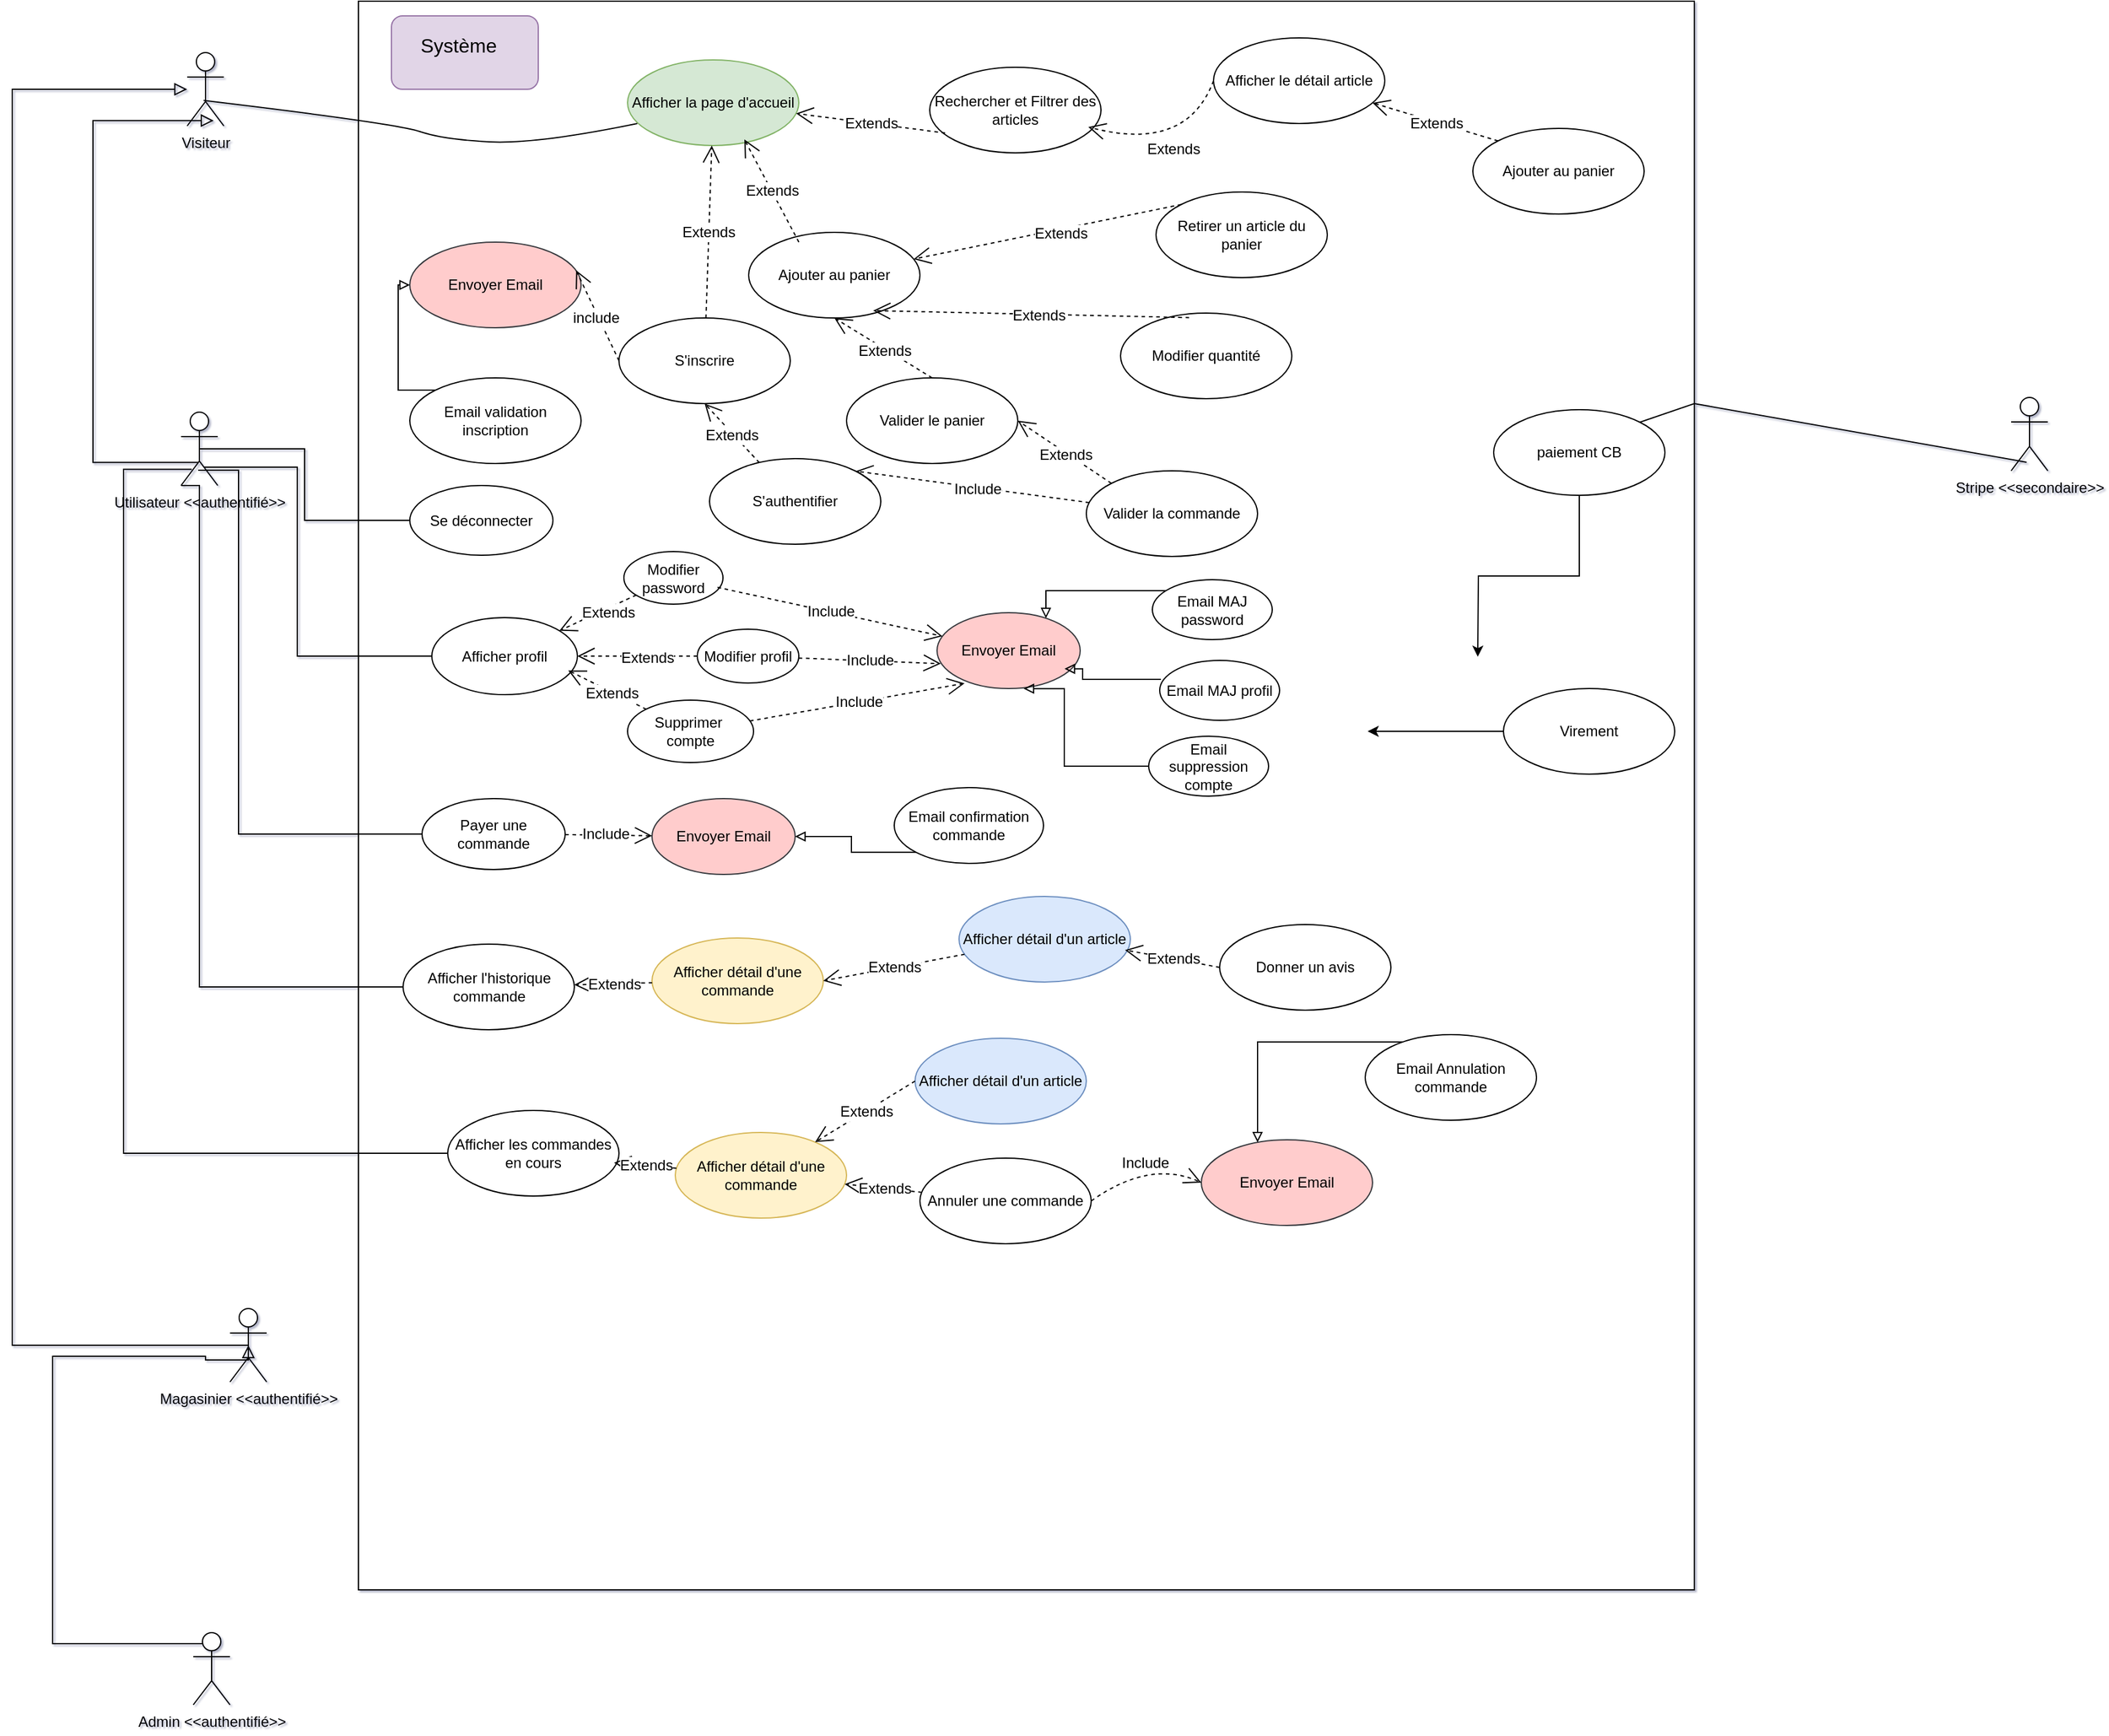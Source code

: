 <mxfile version="25.0.1">
  <diagram name="Page-1" id="9c5VqKnEQqEN2nJL3gRs">
    <mxGraphModel dx="3582" dy="1984" grid="0" gridSize="10" guides="1" tooltips="1" connect="1" arrows="1" fold="1" page="0" pageScale="1" pageWidth="827" pageHeight="1169" background="none" math="0" shadow="1">
      <root>
        <mxCell id="0" />
        <mxCell id="1" parent="0" />
        <mxCell id="eptEWOqKpFL5f9zr5Qak-438" value="Visiteur" style="shape=umlActor;verticalLabelPosition=bottom;verticalAlign=top;html=1;" parent="1" vertex="1">
          <mxGeometry x="-490" y="-323" width="30" height="60" as="geometry" />
        </mxCell>
        <mxCell id="eptEWOqKpFL5f9zr5Qak-456" style="edgeStyle=elbowEdgeStyle;rounded=0;orthogonalLoop=1;jettySize=auto;html=1;exitX=0.5;exitY=0.5;exitDx=0;exitDy=0;exitPerimeter=0;fontSize=12;startSize=8;endSize=8;endArrow=block;endFill=0;" parent="1" source="eptEWOqKpFL5f9zr5Qak-439" target="eptEWOqKpFL5f9zr5Qak-438" edge="1">
          <mxGeometry relative="1" as="geometry">
            <Array as="points">
              <mxPoint x="-633" y="1" />
            </Array>
          </mxGeometry>
        </mxCell>
        <mxCell id="eptEWOqKpFL5f9zr5Qak-439" value="Magasinier &amp;lt;&amp;lt;authentifié&amp;gt;&amp;gt;" style="shape=umlActor;verticalLabelPosition=bottom;verticalAlign=top;html=1;" parent="1" vertex="1">
          <mxGeometry x="-455" y="704" width="30" height="60" as="geometry" />
        </mxCell>
        <mxCell id="eptEWOqKpFL5f9zr5Qak-440" value="Utilisateur &amp;lt;&amp;lt;authentifié&amp;gt;&amp;gt;" style="shape=umlActor;verticalLabelPosition=bottom;verticalAlign=top;html=1;" parent="1" vertex="1">
          <mxGeometry x="-495" y="-29" width="30" height="60" as="geometry" />
        </mxCell>
        <mxCell id="eptEWOqKpFL5f9zr5Qak-441" value="Stripe &amp;lt;&amp;lt;secondaire&amp;gt;&amp;gt;" style="shape=umlActor;verticalLabelPosition=bottom;verticalAlign=top;html=1;" parent="1" vertex="1">
          <mxGeometry x="1001" y="-41" width="30" height="60" as="geometry" />
        </mxCell>
        <mxCell id="eptEWOqKpFL5f9zr5Qak-442" value="" style="rounded=0;whiteSpace=wrap;html=1;" parent="1" vertex="1">
          <mxGeometry x="-350" y="-365" width="1092" height="1299" as="geometry" />
        </mxCell>
        <mxCell id="eptEWOqKpFL5f9zr5Qak-443" value="" style="rounded=1;whiteSpace=wrap;html=1;fillColor=#e1d5e7;strokeColor=#9673a6;" parent="1" vertex="1">
          <mxGeometry x="-323" y="-353" width="120" height="60" as="geometry" />
        </mxCell>
        <mxCell id="eptEWOqKpFL5f9zr5Qak-444" value="Système" style="text;strokeColor=none;fillColor=none;html=1;align=center;verticalAlign=middle;whiteSpace=wrap;rounded=0;fontSize=16;" parent="1" vertex="1">
          <mxGeometry x="-298" y="-344" width="60" height="30" as="geometry" />
        </mxCell>
        <mxCell id="eptEWOqKpFL5f9zr5Qak-450" value="" style="endArrow=none;html=1;rounded=0;fontSize=12;startSize=8;endSize=8;curved=1;exitX=0.447;exitY=0.653;exitDx=0;exitDy=0;exitPerimeter=0;" parent="1" source="eptEWOqKpFL5f9zr5Qak-438" edge="1">
          <mxGeometry width="50" height="50" relative="1" as="geometry">
            <mxPoint x="299" y="77" as="sourcePoint" />
            <mxPoint x="-122" y="-265" as="targetPoint" />
            <Array as="points">
              <mxPoint x="-319" y="-265" />
              <mxPoint x="-281" y="-252" />
              <mxPoint x="-205" y="-248" />
            </Array>
          </mxGeometry>
        </mxCell>
        <mxCell id="eptEWOqKpFL5f9zr5Qak-453" style="edgeStyle=orthogonalEdgeStyle;rounded=0;orthogonalLoop=1;jettySize=auto;html=1;exitX=0.5;exitY=0.5;exitDx=0;exitDy=0;exitPerimeter=0;fontSize=12;startSize=8;endSize=8;entryX=0.5;entryY=0.5;entryDx=0;entryDy=0;entryPerimeter=0;endArrow=block;endFill=0;" parent="1" source="eptEWOqKpFL5f9zr5Qak-451" target="eptEWOqKpFL5f9zr5Qak-439" edge="1">
          <mxGeometry relative="1" as="geometry">
            <Array as="points">
              <mxPoint x="-470" y="978" />
              <mxPoint x="-600" y="978" />
              <mxPoint x="-600" y="743" />
              <mxPoint x="-475" y="743" />
              <mxPoint x="-475" y="746" />
              <mxPoint x="-440" y="746" />
            </Array>
          </mxGeometry>
        </mxCell>
        <mxCell id="eptEWOqKpFL5f9zr5Qak-451" value="Admin &amp;lt;&amp;lt;authentifié&amp;gt;&amp;gt;" style="shape=umlActor;verticalLabelPosition=bottom;verticalAlign=top;html=1;" parent="1" vertex="1">
          <mxGeometry x="-485" y="969" width="30" height="59" as="geometry" />
        </mxCell>
        <mxCell id="eptEWOqKpFL5f9zr5Qak-452" style="edgeStyle=elbowEdgeStyle;rounded=0;orthogonalLoop=1;jettySize=auto;html=1;exitX=0.466;exitY=0.686;exitDx=0;exitDy=0;exitPerimeter=0;entryX=0.722;entryY=0.927;entryDx=0;entryDy=0;entryPerimeter=0;fontSize=12;startSize=8;endSize=8;endArrow=block;endFill=0;" parent="1" source="eptEWOqKpFL5f9zr5Qak-440" target="eptEWOqKpFL5f9zr5Qak-438" edge="1">
          <mxGeometry relative="1" as="geometry">
            <Array as="points">
              <mxPoint x="-567" y="-89" />
            </Array>
          </mxGeometry>
        </mxCell>
        <mxCell id="eptEWOqKpFL5f9zr5Qak-458" value="Rechercher et Filtrer des articles" style="ellipse;whiteSpace=wrap;html=1;" parent="1" vertex="1">
          <mxGeometry x="117" y="-311" width="140" height="70" as="geometry" />
        </mxCell>
        <mxCell id="eptEWOqKpFL5f9zr5Qak-459" value="Afficher la page d&#39;accueil" style="ellipse;whiteSpace=wrap;html=1;fillColor=#d5e8d4;strokeColor=#82b366;" parent="1" vertex="1">
          <mxGeometry x="-130" y="-317" width="140" height="70" as="geometry" />
        </mxCell>
        <mxCell id="eptEWOqKpFL5f9zr5Qak-460" value="Extends" style="endArrow=open;endSize=12;dashed=1;html=1;rounded=0;fontSize=12;curved=1;exitX=0.09;exitY=0.768;exitDx=0;exitDy=0;exitPerimeter=0;" parent="1" source="eptEWOqKpFL5f9zr5Qak-458" target="eptEWOqKpFL5f9zr5Qak-459" edge="1">
          <mxGeometry x="-0.004" width="160" relative="1" as="geometry">
            <mxPoint x="62" y="-177" as="sourcePoint" />
            <mxPoint x="222" y="-177" as="targetPoint" />
            <mxPoint as="offset" />
          </mxGeometry>
        </mxCell>
        <mxCell id="eptEWOqKpFL5f9zr5Qak-461" value="Afficher le détail article" style="ellipse;whiteSpace=wrap;html=1;" parent="1" vertex="1">
          <mxGeometry x="349" y="-335" width="140" height="70" as="geometry" />
        </mxCell>
        <mxCell id="eptEWOqKpFL5f9zr5Qak-462" value="Extends" style="endArrow=open;endSize=12;dashed=1;html=1;rounded=0;fontSize=12;curved=1;exitX=0;exitY=0.5;exitDx=0;exitDy=0;entryX=0.926;entryY=0.698;entryDx=0;entryDy=0;entryPerimeter=0;" parent="1" source="eptEWOqKpFL5f9zr5Qak-461" target="eptEWOqKpFL5f9zr5Qak-458" edge="1">
          <mxGeometry x="0.01" width="160" relative="1" as="geometry">
            <mxPoint x="438" y="-216" as="sourcePoint" />
            <mxPoint x="315" y="-221" as="targetPoint" />
            <Array as="points">
              <mxPoint x="327" y="-241" />
            </Array>
            <mxPoint as="offset" />
          </mxGeometry>
        </mxCell>
        <mxCell id="eptEWOqKpFL5f9zr5Qak-463" value="Ajouter au panier" style="ellipse;whiteSpace=wrap;html=1;" parent="1" vertex="1">
          <mxGeometry x="561" y="-261" width="140" height="70" as="geometry" />
        </mxCell>
        <mxCell id="eptEWOqKpFL5f9zr5Qak-465" value="Extends" style="endArrow=open;endSize=12;dashed=1;html=1;rounded=0;fontSize=12;curved=1;exitX=0;exitY=0;exitDx=0;exitDy=0;" parent="1" source="eptEWOqKpFL5f9zr5Qak-463" target="eptEWOqKpFL5f9zr5Qak-461" edge="1">
          <mxGeometry x="-0.033" y="1" width="160" relative="1" as="geometry">
            <mxPoint x="607" y="-241" as="sourcePoint" />
            <mxPoint x="512" y="-249" as="targetPoint" />
            <mxPoint as="offset" />
          </mxGeometry>
        </mxCell>
        <mxCell id="eptEWOqKpFL5f9zr5Qak-466" value="Ajouter au panier" style="ellipse;whiteSpace=wrap;html=1;" parent="1" vertex="1">
          <mxGeometry x="-31" y="-176" width="140" height="70" as="geometry" />
        </mxCell>
        <mxCell id="eptEWOqKpFL5f9zr5Qak-467" value="Extends" style="endArrow=open;endSize=12;dashed=1;html=1;rounded=0;fontSize=12;curved=1;exitX=0.293;exitY=0.114;exitDx=0;exitDy=0;exitPerimeter=0;entryX=0.682;entryY=0.929;entryDx=0;entryDy=0;entryPerimeter=0;" parent="1" source="eptEWOqKpFL5f9zr5Qak-466" target="eptEWOqKpFL5f9zr5Qak-459" edge="1">
          <mxGeometry x="-0.004" width="160" relative="1" as="geometry">
            <mxPoint x="94" y="-221" as="sourcePoint" />
            <mxPoint x="7" y="-226" as="targetPoint" />
            <mxPoint as="offset" />
          </mxGeometry>
        </mxCell>
        <mxCell id="eptEWOqKpFL5f9zr5Qak-468" value="Retirer un article du panier" style="ellipse;whiteSpace=wrap;html=1;" parent="1" vertex="1">
          <mxGeometry x="302" y="-209" width="140" height="70" as="geometry" />
        </mxCell>
        <mxCell id="eptEWOqKpFL5f9zr5Qak-469" value="Extends" style="endArrow=open;endSize=12;dashed=1;html=1;rounded=0;fontSize=12;curved=1;exitX=0;exitY=0;exitDx=0;exitDy=0;" parent="1" source="eptEWOqKpFL5f9zr5Qak-468" target="eptEWOqKpFL5f9zr5Qak-466" edge="1">
          <mxGeometry x="-0.093" y="4" width="160" relative="1" as="geometry">
            <mxPoint x="313" y="-135" as="sourcePoint" />
            <mxPoint x="243" y="-181" as="targetPoint" />
            <mxPoint as="offset" />
          </mxGeometry>
        </mxCell>
        <mxCell id="eptEWOqKpFL5f9zr5Qak-470" value="Modifier quantité" style="ellipse;whiteSpace=wrap;html=1;" parent="1" vertex="1">
          <mxGeometry x="273" y="-110" width="140" height="70" as="geometry" />
        </mxCell>
        <mxCell id="eptEWOqKpFL5f9zr5Qak-471" value="Extends" style="endArrow=open;endSize=12;dashed=1;html=1;rounded=0;fontSize=12;curved=1;exitX=0.4;exitY=0.053;exitDx=0;exitDy=0;entryX=0.727;entryY=0.914;entryDx=0;entryDy=0;entryPerimeter=0;exitPerimeter=0;" parent="1" source="eptEWOqKpFL5f9zr5Qak-470" target="eptEWOqKpFL5f9zr5Qak-466" edge="1">
          <mxGeometry x="-0.051" y="1" width="160" relative="1" as="geometry">
            <mxPoint x="183" y="-101" as="sourcePoint" />
            <mxPoint x="63" y="-104" as="targetPoint" />
            <mxPoint x="-1" as="offset" />
          </mxGeometry>
        </mxCell>
        <mxCell id="eptEWOqKpFL5f9zr5Qak-472" value="Valider le panier" style="ellipse;whiteSpace=wrap;html=1;" parent="1" vertex="1">
          <mxGeometry x="49" y="-57" width="140" height="70" as="geometry" />
        </mxCell>
        <mxCell id="eptEWOqKpFL5f9zr5Qak-477" value="Extends" style="endArrow=open;endSize=12;dashed=1;html=1;rounded=0;fontSize=12;curved=1;exitX=0.5;exitY=0;exitDx=0;exitDy=0;entryX=0.5;entryY=1;entryDx=0;entryDy=0;" parent="1" source="eptEWOqKpFL5f9zr5Qak-472" target="eptEWOqKpFL5f9zr5Qak-466" edge="1">
          <mxGeometry x="-0.051" y="1" width="160" relative="1" as="geometry">
            <mxPoint x="178" y="-76" as="sourcePoint" />
            <mxPoint x="-6" y="-77" as="targetPoint" />
            <mxPoint x="-1" as="offset" />
          </mxGeometry>
        </mxCell>
        <mxCell id="eptEWOqKpFL5f9zr5Qak-478" value="Valider la commande" style="ellipse;whiteSpace=wrap;html=1;" parent="1" vertex="1">
          <mxGeometry x="245" y="19" width="140" height="70" as="geometry" />
        </mxCell>
        <mxCell id="eptEWOqKpFL5f9zr5Qak-479" value="S&#39;authentifier" style="ellipse;whiteSpace=wrap;html=1;" parent="1" vertex="1">
          <mxGeometry x="-63" y="9" width="140" height="70" as="geometry" />
        </mxCell>
        <mxCell id="eptEWOqKpFL5f9zr5Qak-480" value="Extends" style="endArrow=open;endSize=12;dashed=1;html=1;rounded=0;fontSize=12;curved=1;exitX=0;exitY=0;exitDx=0;exitDy=0;entryX=1;entryY=0.5;entryDx=0;entryDy=0;" parent="1" source="eptEWOqKpFL5f9zr5Qak-478" target="eptEWOqKpFL5f9zr5Qak-472" edge="1">
          <mxGeometry x="-0.051" y="1" width="160" relative="1" as="geometry">
            <mxPoint x="261" y="-28" as="sourcePoint" />
            <mxPoint x="77" y="-29" as="targetPoint" />
            <mxPoint x="-1" as="offset" />
          </mxGeometry>
        </mxCell>
        <mxCell id="eptEWOqKpFL5f9zr5Qak-481" value="Include" style="endArrow=open;endSize=12;dashed=1;html=1;rounded=0;fontSize=12;curved=1;entryX=1;entryY=0;entryDx=0;entryDy=0;" parent="1" source="eptEWOqKpFL5f9zr5Qak-478" target="eptEWOqKpFL5f9zr5Qak-479" edge="1">
          <mxGeometry x="-0.051" y="1" width="160" relative="1" as="geometry">
            <mxPoint x="265" y="57" as="sourcePoint" />
            <mxPoint x="140" y="34" as="targetPoint" />
            <mxPoint x="-1" as="offset" />
          </mxGeometry>
        </mxCell>
        <mxCell id="eptEWOqKpFL5f9zr5Qak-482" value="S&#39;inscrire" style="ellipse;whiteSpace=wrap;html=1;" parent="1" vertex="1">
          <mxGeometry x="-137" y="-106" width="140" height="70" as="geometry" />
        </mxCell>
        <mxCell id="eptEWOqKpFL5f9zr5Qak-483" value="Extends" style="endArrow=open;endSize=12;dashed=1;html=1;rounded=0;fontSize=12;curved=1;" parent="1" source="eptEWOqKpFL5f9zr5Qak-482" target="eptEWOqKpFL5f9zr5Qak-459" edge="1">
          <mxGeometry x="-0.004" width="160" relative="1" as="geometry">
            <mxPoint x="-108" y="-137" as="sourcePoint" />
            <mxPoint x="-121" y="-203" as="targetPoint" />
            <mxPoint as="offset" />
          </mxGeometry>
        </mxCell>
        <mxCell id="eptEWOqKpFL5f9zr5Qak-484" value="Extends" style="endArrow=open;endSize=12;dashed=1;html=1;rounded=0;fontSize=12;curved=1;entryX=0.5;entryY=1;entryDx=0;entryDy=0;" parent="1" source="eptEWOqKpFL5f9zr5Qak-479" target="eptEWOqKpFL5f9zr5Qak-482" edge="1">
          <mxGeometry x="-0.051" y="1" width="160" relative="1" as="geometry">
            <mxPoint x="117" y="161" as="sourcePoint" />
            <mxPoint x="-8" y="138" as="targetPoint" />
            <mxPoint x="-1" as="offset" />
          </mxGeometry>
        </mxCell>
        <mxCell id="eptEWOqKpFL5f9zr5Qak-486" value="Donner un avis" style="ellipse;whiteSpace=wrap;html=1;" parent="1" vertex="1">
          <mxGeometry x="354" y="390" width="140" height="70" as="geometry" />
        </mxCell>
        <mxCell id="eptEWOqKpFL5f9zr5Qak-487" value="Afficher détail d&#39;un article" style="ellipse;whiteSpace=wrap;html=1;fillColor=#dae8fc;strokeColor=#6c8ebf;" parent="1" vertex="1">
          <mxGeometry x="141" y="367" width="140" height="70" as="geometry" />
        </mxCell>
        <mxCell id="eptEWOqKpFL5f9zr5Qak-490" value="Afficher l&#39;historique commande" style="ellipse;whiteSpace=wrap;html=1;" parent="1" vertex="1">
          <mxGeometry x="-313.5" y="406" width="140" height="70" as="geometry" />
        </mxCell>
        <mxCell id="TKQqoJFlodi9gz9uk7SD-3" value="Afficher les commandes en cours" style="ellipse;whiteSpace=wrap;html=1;" parent="1" vertex="1">
          <mxGeometry x="-277" y="542" width="140" height="70" as="geometry" />
        </mxCell>
        <mxCell id="TKQqoJFlodi9gz9uk7SD-8" value="" style="endArrow=none;html=1;rounded=0;exitX=1;exitY=0;exitDx=0;exitDy=0;entryX=0.422;entryY=0.883;entryDx=0;entryDy=0;entryPerimeter=0;" parent="1" source="TKQqoJFlodi9gz9uk7SD-9" target="eptEWOqKpFL5f9zr5Qak-441" edge="1">
          <mxGeometry width="50" height="50" relative="1" as="geometry">
            <mxPoint x="597" y="173" as="sourcePoint" />
            <mxPoint x="647" y="123" as="targetPoint" />
            <Array as="points">
              <mxPoint x="742" y="-36" />
            </Array>
          </mxGeometry>
        </mxCell>
        <mxCell id="TKQqoJFlodi9gz9uk7SD-12" style="edgeStyle=orthogonalEdgeStyle;rounded=0;orthogonalLoop=1;jettySize=auto;html=1;exitX=0.5;exitY=1;exitDx=0;exitDy=0;" parent="1" source="TKQqoJFlodi9gz9uk7SD-9" edge="1">
          <mxGeometry relative="1" as="geometry">
            <mxPoint x="565" y="171" as="targetPoint" />
          </mxGeometry>
        </mxCell>
        <mxCell id="TKQqoJFlodi9gz9uk7SD-9" value="paiement CB" style="ellipse;whiteSpace=wrap;html=1;" parent="1" vertex="1">
          <mxGeometry x="578" y="-31" width="140" height="70" as="geometry" />
        </mxCell>
        <mxCell id="TKQqoJFlodi9gz9uk7SD-14" style="edgeStyle=orthogonalEdgeStyle;rounded=0;orthogonalLoop=1;jettySize=auto;html=1;" parent="1" source="TKQqoJFlodi9gz9uk7SD-13" edge="1">
          <mxGeometry relative="1" as="geometry">
            <mxPoint x="475" y="232" as="targetPoint" />
          </mxGeometry>
        </mxCell>
        <mxCell id="TKQqoJFlodi9gz9uk7SD-13" value="Virement" style="ellipse;whiteSpace=wrap;html=1;" parent="1" vertex="1">
          <mxGeometry x="586" y="197" width="140" height="70" as="geometry" />
        </mxCell>
        <mxCell id="gUUMjSr0hA3NpXQRJFyO-1" value="Envoyer Email" style="ellipse;whiteSpace=wrap;html=1;fillColor=#ffcccc;strokeColor=#36393d;" vertex="1" parent="1">
          <mxGeometry x="-308" y="-168" width="140" height="70" as="geometry" />
        </mxCell>
        <mxCell id="gUUMjSr0hA3NpXQRJFyO-2" value="Email validation inscription" style="ellipse;whiteSpace=wrap;html=1;" vertex="1" parent="1">
          <mxGeometry x="-308" y="-57" width="140" height="70" as="geometry" />
        </mxCell>
        <mxCell id="gUUMjSr0hA3NpXQRJFyO-3" style="edgeStyle=elbowEdgeStyle;rounded=0;orthogonalLoop=1;jettySize=auto;html=1;fontSize=12;endArrow=block;endFill=0;" edge="1" parent="1" source="gUUMjSr0hA3NpXQRJFyO-2" target="gUUMjSr0hA3NpXQRJFyO-1">
          <mxGeometry relative="1" as="geometry">
            <Array as="points">
              <mxPoint x="-317.5" y="-47" />
            </Array>
            <mxPoint x="-231.5" y="54" as="sourcePoint" />
            <mxPoint x="-218.5" y="-225" as="targetPoint" />
          </mxGeometry>
        </mxCell>
        <mxCell id="gUUMjSr0hA3NpXQRJFyO-4" value="include" style="endArrow=open;endSize=12;dashed=1;html=1;rounded=0;fontSize=12;curved=1;entryX=0.971;entryY=0.329;entryDx=0;entryDy=0;entryPerimeter=0;exitX=0;exitY=0.5;exitDx=0;exitDy=0;" edge="1" parent="1" source="eptEWOqKpFL5f9zr5Qak-482" target="gUUMjSr0hA3NpXQRJFyO-1">
          <mxGeometry x="-0.051" y="1" width="160" relative="1" as="geometry">
            <mxPoint x="-148" y="-62" as="sourcePoint" />
            <mxPoint x="-119" y="-179" as="targetPoint" />
            <mxPoint x="-1" as="offset" />
          </mxGeometry>
        </mxCell>
        <mxCell id="gUUMjSr0hA3NpXQRJFyO-5" value="Se déconnecter" style="ellipse;whiteSpace=wrap;html=1;" vertex="1" parent="1">
          <mxGeometry x="-308" y="31" width="117" height="57" as="geometry" />
        </mxCell>
        <mxCell id="gUUMjSr0hA3NpXQRJFyO-6" value="" style="endArrow=none;html=1;rounded=0;fontSize=12;startSize=8;endSize=8;exitX=0.5;exitY=0.5;exitDx=0;exitDy=0;exitPerimeter=0;edgeStyle=elbowEdgeStyle;" edge="1" parent="1" source="eptEWOqKpFL5f9zr5Qak-440" target="gUUMjSr0hA3NpXQRJFyO-5">
          <mxGeometry width="50" height="50" relative="1" as="geometry">
            <mxPoint x="-482" y="27" as="sourcePoint" />
            <mxPoint x="-189" y="78" as="targetPoint" />
          </mxGeometry>
        </mxCell>
        <mxCell id="gUUMjSr0hA3NpXQRJFyO-8" value="Payer une commande" style="ellipse;whiteSpace=wrap;html=1;" vertex="1" parent="1">
          <mxGeometry x="-298" y="287" width="117" height="58" as="geometry" />
        </mxCell>
        <mxCell id="gUUMjSr0hA3NpXQRJFyO-9" value="Envoyer Email" style="ellipse;whiteSpace=wrap;html=1;fillColor=#ffcccc;strokeColor=#36393d;" vertex="1" parent="1">
          <mxGeometry x="-110" y="287" width="117" height="62" as="geometry" />
        </mxCell>
        <mxCell id="gUUMjSr0hA3NpXQRJFyO-10" value="Include" style="endArrow=open;endSize=12;dashed=1;html=1;rounded=0;fontSize=12;curved=1;" edge="1" parent="1" source="gUUMjSr0hA3NpXQRJFyO-8" target="gUUMjSr0hA3NpXQRJFyO-9">
          <mxGeometry x="-0.051" y="1" width="160" relative="1" as="geometry">
            <mxPoint x="-67" y="334" as="sourcePoint" />
            <mxPoint x="-117" y="257" as="targetPoint" />
            <mxPoint x="-1" as="offset" />
          </mxGeometry>
        </mxCell>
        <mxCell id="gUUMjSr0hA3NpXQRJFyO-11" value="Email confirmation commande" style="ellipse;whiteSpace=wrap;html=1;" vertex="1" parent="1">
          <mxGeometry x="88" y="278" width="122" height="62" as="geometry" />
        </mxCell>
        <mxCell id="gUUMjSr0hA3NpXQRJFyO-12" style="edgeStyle=elbowEdgeStyle;rounded=0;orthogonalLoop=1;jettySize=auto;html=1;fontSize=12;endArrow=block;endFill=0;exitX=0;exitY=1;exitDx=0;exitDy=0;entryX=1;entryY=0.5;entryDx=0;entryDy=0;" edge="1" parent="1" source="gUUMjSr0hA3NpXQRJFyO-11" target="gUUMjSr0hA3NpXQRJFyO-9">
          <mxGeometry relative="1" as="geometry">
            <Array as="points">
              <mxPoint x="53" y="318" />
            </Array>
            <mxPoint x="-31" y="394" as="sourcePoint" />
            <mxPoint x="-52" y="308" as="targetPoint" />
          </mxGeometry>
        </mxCell>
        <mxCell id="gUUMjSr0hA3NpXQRJFyO-15" value="" style="endArrow=none;html=1;rounded=0;edgeStyle=elbowEdgeStyle;" edge="1" parent="1" target="gUUMjSr0hA3NpXQRJFyO-8">
          <mxGeometry width="50" height="50" relative="1" as="geometry">
            <mxPoint x="-481" y="18.5" as="sourcePoint" />
            <mxPoint x="140" y="461.5" as="targetPoint" />
            <Array as="points">
              <mxPoint x="-448" y="132" />
            </Array>
          </mxGeometry>
        </mxCell>
        <mxCell id="gUUMjSr0hA3NpXQRJFyO-16" value="" style="endArrow=none;html=1;rounded=0;exitX=0;exitY=1;exitDx=0;exitDy=0;exitPerimeter=0;edgeStyle=elbowEdgeStyle;" edge="1" parent="1" source="eptEWOqKpFL5f9zr5Qak-440" target="eptEWOqKpFL5f9zr5Qak-490">
          <mxGeometry width="50" height="50" relative="1" as="geometry">
            <mxPoint x="-511" y="178" as="sourcePoint" />
            <mxPoint x="-296" y="354.5" as="targetPoint" />
            <Array as="points">
              <mxPoint x="-480" y="191" />
            </Array>
          </mxGeometry>
        </mxCell>
        <mxCell id="gUUMjSr0hA3NpXQRJFyO-17" value="Afficher détail d&#39;une commande" style="ellipse;whiteSpace=wrap;html=1;fillColor=#fff2cc;strokeColor=#d6b656;" vertex="1" parent="1">
          <mxGeometry x="-110" y="401" width="140" height="70" as="geometry" />
        </mxCell>
        <mxCell id="gUUMjSr0hA3NpXQRJFyO-18" value="Extends" style="endArrow=open;endSize=12;dashed=1;html=1;rounded=0;fontSize=12;curved=1;" edge="1" parent="1" source="gUUMjSr0hA3NpXQRJFyO-17" target="eptEWOqKpFL5f9zr5Qak-490">
          <mxGeometry x="-0.051" y="1" width="160" relative="1" as="geometry">
            <mxPoint x="-46" y="542" as="sourcePoint" />
            <mxPoint x="-96" y="465" as="targetPoint" />
            <mxPoint x="-1" as="offset" />
          </mxGeometry>
        </mxCell>
        <mxCell id="gUUMjSr0hA3NpXQRJFyO-20" value="Extends" style="endArrow=open;endSize=12;dashed=1;html=1;rounded=0;fontSize=12;curved=1;entryX=1;entryY=0.5;entryDx=0;entryDy=0;" edge="1" parent="1" source="eptEWOqKpFL5f9zr5Qak-487" target="gUUMjSr0hA3NpXQRJFyO-17">
          <mxGeometry x="0.012" width="160" relative="1" as="geometry">
            <mxPoint x="182" y="320" as="sourcePoint" />
            <mxPoint x="101" y="320" as="targetPoint" />
            <mxPoint x="1" as="offset" />
          </mxGeometry>
        </mxCell>
        <mxCell id="gUUMjSr0hA3NpXQRJFyO-21" value="Extends" style="endArrow=open;endSize=12;dashed=1;html=1;rounded=0;fontSize=12;curved=1;entryX=0.969;entryY=0.626;entryDx=0;entryDy=0;exitX=0;exitY=0.5;exitDx=0;exitDy=0;entryPerimeter=0;" edge="1" parent="1" source="eptEWOqKpFL5f9zr5Qak-486" target="eptEWOqKpFL5f9zr5Qak-487">
          <mxGeometry x="-0.012" width="160" relative="1" as="geometry">
            <mxPoint x="397" y="330" as="sourcePoint" />
            <mxPoint x="316" y="330" as="targetPoint" />
            <mxPoint as="offset" />
          </mxGeometry>
        </mxCell>
        <mxCell id="gUUMjSr0hA3NpXQRJFyO-23" value="" style="endArrow=none;html=1;rounded=0;exitX=0.292;exitY=0.779;exitDx=0;exitDy=0;exitPerimeter=0;edgeStyle=elbowEdgeStyle;" edge="1" parent="1" source="eptEWOqKpFL5f9zr5Qak-440" target="TKQqoJFlodi9gz9uk7SD-3">
          <mxGeometry width="50" height="50" relative="1" as="geometry">
            <mxPoint x="-541" y="72" as="sourcePoint" />
            <mxPoint x="-323" y="381" as="targetPoint" />
            <Array as="points">
              <mxPoint x="-542" y="224" />
            </Array>
          </mxGeometry>
        </mxCell>
        <mxCell id="gUUMjSr0hA3NpXQRJFyO-24" value="Afficher détail d&#39;une commande" style="ellipse;whiteSpace=wrap;html=1;fillColor=#fff2cc;strokeColor=#d6b656;" vertex="1" parent="1">
          <mxGeometry x="-91" y="560" width="140" height="70" as="geometry" />
        </mxCell>
        <mxCell id="gUUMjSr0hA3NpXQRJFyO-25" value="Extends" style="endArrow=open;endSize=12;dashed=1;html=1;rounded=0;fontSize=12;curved=1;entryX=0.971;entryY=0.61;entryDx=0;entryDy=0;entryPerimeter=0;" edge="1" parent="1" source="gUUMjSr0hA3NpXQRJFyO-24" target="TKQqoJFlodi9gz9uk7SD-3">
          <mxGeometry x="-0.012" width="160" relative="1" as="geometry">
            <mxPoint x="-58" y="439" as="sourcePoint" />
            <mxPoint x="-139" y="439" as="targetPoint" />
            <mxPoint as="offset" />
          </mxGeometry>
        </mxCell>
        <mxCell id="gUUMjSr0hA3NpXQRJFyO-26" value="Afficher détail d&#39;un article" style="ellipse;whiteSpace=wrap;html=1;fillColor=#dae8fc;strokeColor=#6c8ebf;" vertex="1" parent="1">
          <mxGeometry x="105" y="483" width="140" height="70" as="geometry" />
        </mxCell>
        <mxCell id="gUUMjSr0hA3NpXQRJFyO-27" value="Extends" style="endArrow=open;endSize=12;dashed=1;html=1;rounded=0;fontSize=12;curved=1;exitX=0;exitY=0.5;exitDx=0;exitDy=0;" edge="1" parent="1" source="gUUMjSr0hA3NpXQRJFyO-26" target="gUUMjSr0hA3NpXQRJFyO-24">
          <mxGeometry x="0.012" width="160" relative="1" as="geometry">
            <mxPoint x="152" y="453.09" as="sourcePoint" />
            <mxPoint x="71" y="453.09" as="targetPoint" />
            <mxPoint x="1" as="offset" />
          </mxGeometry>
        </mxCell>
        <mxCell id="gUUMjSr0hA3NpXQRJFyO-28" value="Annuler une commande" style="ellipse;whiteSpace=wrap;html=1;" vertex="1" parent="1">
          <mxGeometry x="109" y="581" width="140" height="70" as="geometry" />
        </mxCell>
        <mxCell id="gUUMjSr0hA3NpXQRJFyO-29" value="Extends" style="endArrow=open;endSize=12;dashed=1;html=1;rounded=0;fontSize=12;curved=1;" edge="1" parent="1" source="gUUMjSr0hA3NpXQRJFyO-28" target="gUUMjSr0hA3NpXQRJFyO-24">
          <mxGeometry x="0.012" width="160" relative="1" as="geometry">
            <mxPoint x="147" y="525" as="sourcePoint" />
            <mxPoint x="53" y="519" as="targetPoint" />
            <mxPoint x="1" as="offset" />
          </mxGeometry>
        </mxCell>
        <mxCell id="gUUMjSr0hA3NpXQRJFyO-30" value="Envoyer Email" style="ellipse;whiteSpace=wrap;html=1;fillColor=#ffcccc;strokeColor=#36393d;" vertex="1" parent="1">
          <mxGeometry x="339" y="566" width="140" height="70" as="geometry" />
        </mxCell>
        <mxCell id="gUUMjSr0hA3NpXQRJFyO-31" value="Include" style="endArrow=open;endSize=12;dashed=1;html=1;rounded=0;fontSize=12;curved=1;exitX=1;exitY=0.5;exitDx=0;exitDy=0;entryX=0;entryY=0.5;entryDx=0;entryDy=0;" edge="1" parent="1" source="gUUMjSr0hA3NpXQRJFyO-28" target="gUUMjSr0hA3NpXQRJFyO-30">
          <mxGeometry x="0.029" width="160" relative="1" as="geometry">
            <mxPoint x="268" y="547" as="sourcePoint" />
            <mxPoint x="330" y="548" as="targetPoint" />
            <mxPoint as="offset" />
            <Array as="points">
              <mxPoint x="297" y="582" />
            </Array>
          </mxGeometry>
        </mxCell>
        <mxCell id="gUUMjSr0hA3NpXQRJFyO-32" value="Email Annulation commande" style="ellipse;whiteSpace=wrap;html=1;" vertex="1" parent="1">
          <mxGeometry x="473" y="480" width="140" height="70" as="geometry" />
        </mxCell>
        <mxCell id="gUUMjSr0hA3NpXQRJFyO-33" style="edgeStyle=elbowEdgeStyle;rounded=0;orthogonalLoop=1;jettySize=auto;html=1;fontSize=12;endArrow=block;endFill=0;" edge="1" parent="1" source="gUUMjSr0hA3NpXQRJFyO-32" target="gUUMjSr0hA3NpXQRJFyO-30">
          <mxGeometry relative="1" as="geometry">
            <Array as="points">
              <mxPoint x="385" y="486" />
            </Array>
            <mxPoint x="445" y="432" as="sourcePoint" />
            <mxPoint x="377" y="433" as="targetPoint" />
          </mxGeometry>
        </mxCell>
        <mxCell id="gUUMjSr0hA3NpXQRJFyO-34" value="Afficher profil" style="ellipse;whiteSpace=wrap;html=1;" vertex="1" parent="1">
          <mxGeometry x="-290" y="139" width="119" height="63" as="geometry" />
        </mxCell>
        <mxCell id="gUUMjSr0hA3NpXQRJFyO-35" value="" style="endArrow=none;html=1;rounded=0;fontSize=12;startSize=8;endSize=8;exitX=0.623;exitY=0.751;exitDx=0;exitDy=0;exitPerimeter=0;edgeStyle=elbowEdgeStyle;" edge="1" parent="1" source="eptEWOqKpFL5f9zr5Qak-440" target="gUUMjSr0hA3NpXQRJFyO-34">
          <mxGeometry width="50" height="50" relative="1" as="geometry">
            <mxPoint x="-475" y="54" as="sourcePoint" />
            <mxPoint x="-272" y="117" as="targetPoint" />
            <Array as="points">
              <mxPoint x="-400" y="81" />
            </Array>
          </mxGeometry>
        </mxCell>
        <mxCell id="gUUMjSr0hA3NpXQRJFyO-36" value="Modifier profil" style="ellipse;whiteSpace=wrap;html=1;" vertex="1" parent="1">
          <mxGeometry x="-73" y="148.5" width="83" height="44" as="geometry" />
        </mxCell>
        <mxCell id="gUUMjSr0hA3NpXQRJFyO-37" value="Modifier password" style="ellipse;whiteSpace=wrap;html=1;" vertex="1" parent="1">
          <mxGeometry x="-133" y="85" width="81" height="43" as="geometry" />
        </mxCell>
        <mxCell id="gUUMjSr0hA3NpXQRJFyO-38" value="Extends" style="endArrow=open;endSize=12;dashed=1;html=1;rounded=0;fontSize=12;curved=1;" edge="1" parent="1" source="gUUMjSr0hA3NpXQRJFyO-37" target="gUUMjSr0hA3NpXQRJFyO-34">
          <mxGeometry x="-0.221" y="3" width="160" relative="1" as="geometry">
            <mxPoint x="-102" y="133" as="sourcePoint" />
            <mxPoint x="-179" y="82" as="targetPoint" />
            <mxPoint as="offset" />
          </mxGeometry>
        </mxCell>
        <mxCell id="gUUMjSr0hA3NpXQRJFyO-39" value="Extends" style="endArrow=open;endSize=12;dashed=1;html=1;rounded=0;fontSize=12;curved=1;" edge="1" parent="1" source="gUUMjSr0hA3NpXQRJFyO-36" target="gUUMjSr0hA3NpXQRJFyO-34">
          <mxGeometry x="-0.148" y="1" width="160" relative="1" as="geometry">
            <mxPoint x="-137" y="110" as="sourcePoint" />
            <mxPoint x="-188" y="140" as="targetPoint" />
            <mxPoint as="offset" />
          </mxGeometry>
        </mxCell>
        <mxCell id="gUUMjSr0hA3NpXQRJFyO-40" value="Supprimer&amp;nbsp; compte" style="ellipse;whiteSpace=wrap;html=1;" vertex="1" parent="1">
          <mxGeometry x="-130" y="206.5" width="103" height="51" as="geometry" />
        </mxCell>
        <mxCell id="gUUMjSr0hA3NpXQRJFyO-41" value="Extends" style="endArrow=open;endSize=12;dashed=1;html=1;rounded=0;fontSize=12;curved=1;entryX=0.937;entryY=0.686;entryDx=0;entryDy=0;entryPerimeter=0;" edge="1" parent="1" source="gUUMjSr0hA3NpXQRJFyO-40" target="gUUMjSr0hA3NpXQRJFyO-34">
          <mxGeometry x="-0.148" y="1" width="160" relative="1" as="geometry">
            <mxPoint x="-73" y="143" as="sourcePoint" />
            <mxPoint x="-167" y="167" as="targetPoint" />
            <mxPoint as="offset" />
          </mxGeometry>
        </mxCell>
        <mxCell id="gUUMjSr0hA3NpXQRJFyO-42" value="Envoyer Email" style="ellipse;whiteSpace=wrap;html=1;fillColor=#ffcccc;strokeColor=#36393d;" vertex="1" parent="1">
          <mxGeometry x="123" y="135" width="117" height="62" as="geometry" />
        </mxCell>
        <mxCell id="gUUMjSr0hA3NpXQRJFyO-44" value="Include" style="endArrow=open;endSize=12;dashed=1;html=1;rounded=0;fontSize=12;curved=1;exitX=0.945;exitY=0.681;exitDx=0;exitDy=0;exitPerimeter=0;" edge="1" parent="1" source="gUUMjSr0hA3NpXQRJFyO-37" target="gUUMjSr0hA3NpXQRJFyO-42">
          <mxGeometry x="0.01" width="160" relative="1" as="geometry">
            <mxPoint x="44" y="107" as="sourcePoint" />
            <mxPoint x="-19" y="136" as="targetPoint" />
            <mxPoint as="offset" />
          </mxGeometry>
        </mxCell>
        <mxCell id="gUUMjSr0hA3NpXQRJFyO-45" value="Include" style="endArrow=open;endSize=12;dashed=1;html=1;rounded=0;fontSize=12;curved=1;entryX=0.026;entryY=0.672;entryDx=0;entryDy=0;entryPerimeter=0;" edge="1" parent="1" source="gUUMjSr0hA3NpXQRJFyO-36" target="gUUMjSr0hA3NpXQRJFyO-42">
          <mxGeometry x="0.01" width="160" relative="1" as="geometry">
            <mxPoint x="-19" y="157" as="sourcePoint" />
            <mxPoint x="189" y="202" as="targetPoint" />
            <mxPoint as="offset" />
          </mxGeometry>
        </mxCell>
        <mxCell id="gUUMjSr0hA3NpXQRJFyO-46" value="Include" style="endArrow=open;endSize=12;dashed=1;html=1;rounded=0;fontSize=12;curved=1;entryX=0.192;entryY=0.932;entryDx=0;entryDy=0;entryPerimeter=0;" edge="1" parent="1" source="gUUMjSr0hA3NpXQRJFyO-40" target="gUUMjSr0hA3NpXQRJFyO-42">
          <mxGeometry x="0.01" width="160" relative="1" as="geometry">
            <mxPoint x="19" y="175" as="sourcePoint" />
            <mxPoint x="142" y="159" as="targetPoint" />
            <mxPoint as="offset" />
          </mxGeometry>
        </mxCell>
        <mxCell id="gUUMjSr0hA3NpXQRJFyO-47" value="Email MAJ password" style="ellipse;whiteSpace=wrap;html=1;" vertex="1" parent="1">
          <mxGeometry x="299" y="108" width="98" height="49" as="geometry" />
        </mxCell>
        <mxCell id="gUUMjSr0hA3NpXQRJFyO-48" value="Email MAJ profil" style="ellipse;whiteSpace=wrap;html=1;" vertex="1" parent="1">
          <mxGeometry x="305" y="174" width="98" height="49" as="geometry" />
        </mxCell>
        <mxCell id="gUUMjSr0hA3NpXQRJFyO-49" value="Email suppression compte" style="ellipse;whiteSpace=wrap;html=1;" vertex="1" parent="1">
          <mxGeometry x="296" y="236" width="98" height="49" as="geometry" />
        </mxCell>
        <mxCell id="gUUMjSr0hA3NpXQRJFyO-50" style="edgeStyle=elbowEdgeStyle;rounded=0;orthogonalLoop=1;jettySize=auto;html=1;fontSize=12;endArrow=block;endFill=0;" edge="1" parent="1" source="gUUMjSr0hA3NpXQRJFyO-47" target="gUUMjSr0hA3NpXQRJFyO-42">
          <mxGeometry relative="1" as="geometry">
            <Array as="points">
              <mxPoint x="212" y="117" />
            </Array>
            <mxPoint x="368" y="120" as="sourcePoint" />
            <mxPoint x="249" y="202" as="targetPoint" />
          </mxGeometry>
        </mxCell>
        <mxCell id="gUUMjSr0hA3NpXQRJFyO-52" style="edgeStyle=elbowEdgeStyle;rounded=0;orthogonalLoop=1;jettySize=auto;html=1;fontSize=12;endArrow=block;endFill=0;entryX=0.891;entryY=0.74;entryDx=0;entryDy=0;entryPerimeter=0;exitX=0.01;exitY=0.316;exitDx=0;exitDy=0;exitPerimeter=0;" edge="1" parent="1" source="gUUMjSr0hA3NpXQRJFyO-48" target="gUUMjSr0hA3NpXQRJFyO-42">
          <mxGeometry relative="1" as="geometry">
            <Array as="points">
              <mxPoint x="242" y="187" />
            </Array>
            <mxPoint x="292" y="187" as="sourcePoint" />
            <mxPoint x="242" y="197" as="targetPoint" />
          </mxGeometry>
        </mxCell>
        <mxCell id="gUUMjSr0hA3NpXQRJFyO-54" style="edgeStyle=elbowEdgeStyle;rounded=0;orthogonalLoop=1;jettySize=auto;html=1;fontSize=12;endArrow=block;endFill=0;entryX=0.605;entryY=1.002;entryDx=0;entryDy=0;entryPerimeter=0;exitX=0;exitY=0.5;exitDx=0;exitDy=0;" edge="1" parent="1" source="gUUMjSr0hA3NpXQRJFyO-49" target="gUUMjSr0hA3NpXQRJFyO-42">
          <mxGeometry relative="1" as="geometry">
            <Array as="points">
              <mxPoint x="227" y="233" />
            </Array>
            <mxPoint x="302" y="226" as="sourcePoint" />
            <mxPoint x="229" y="218" as="targetPoint" />
          </mxGeometry>
        </mxCell>
      </root>
    </mxGraphModel>
  </diagram>
</mxfile>
